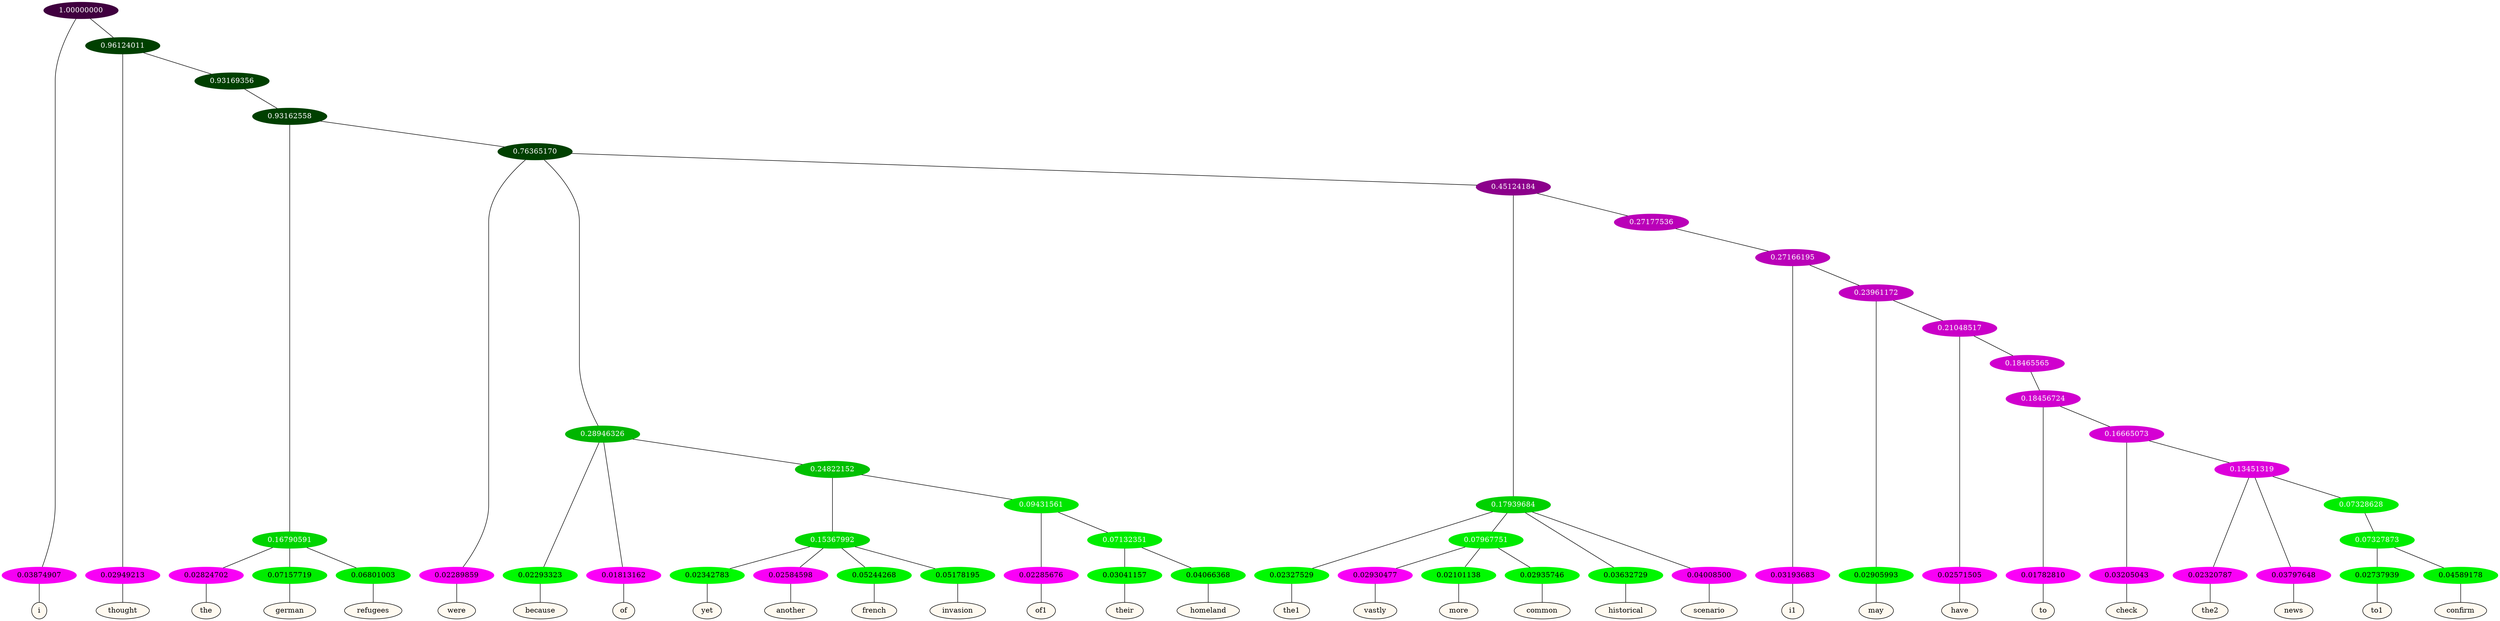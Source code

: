 graph {
	node [format=png height=0.15 nodesep=0.001 ordering=out overlap=prism overlap_scaling=0.01 ranksep=0.001 ratio=0.2 style=filled width=0.15]
	{
		rank=same
		a_w_1 [label=i color=black fillcolor=floralwhite style="filled,solid"]
		a_w_3 [label=thought color=black fillcolor=floralwhite style="filled,solid"]
		a_w_8 [label=the color=black fillcolor=floralwhite style="filled,solid"]
		a_w_9 [label=german color=black fillcolor=floralwhite style="filled,solid"]
		a_w_10 [label=refugees color=black fillcolor=floralwhite style="filled,solid"]
		a_w_11 [label=were color=black fillcolor=floralwhite style="filled,solid"]
		a_w_14 [label=because color=black fillcolor=floralwhite style="filled,solid"]
		a_w_15 [label=of color=black fillcolor=floralwhite style="filled,solid"]
		a_w_26 [label=yet color=black fillcolor=floralwhite style="filled,solid"]
		a_w_27 [label=another color=black fillcolor=floralwhite style="filled,solid"]
		a_w_28 [label=french color=black fillcolor=floralwhite style="filled,solid"]
		a_w_29 [label=invasion color=black fillcolor=floralwhite style="filled,solid"]
		a_w_30 [label=of1 color=black fillcolor=floralwhite style="filled,solid"]
		a_w_37 [label=their color=black fillcolor=floralwhite style="filled,solid"]
		a_w_38 [label=homeland color=black fillcolor=floralwhite style="filled,solid"]
		a_w_21 [label=the1 color=black fillcolor=floralwhite style="filled,solid"]
		a_w_32 [label=vastly color=black fillcolor=floralwhite style="filled,solid"]
		a_w_33 [label=more color=black fillcolor=floralwhite style="filled,solid"]
		a_w_34 [label=common color=black fillcolor=floralwhite style="filled,solid"]
		a_w_23 [label=historical color=black fillcolor=floralwhite style="filled,solid"]
		a_w_24 [label=scenario color=black fillcolor=floralwhite style="filled,solid"]
		a_w_35 [label=i1 color=black fillcolor=floralwhite style="filled,solid"]
		a_w_39 [label=may color=black fillcolor=floralwhite style="filled,solid"]
		a_w_41 [label=have color=black fillcolor=floralwhite style="filled,solid"]
		a_w_44 [label=to color=black fillcolor=floralwhite style="filled,solid"]
		a_w_46 [label=check color=black fillcolor=floralwhite style="filled,solid"]
		a_w_48 [label=the2 color=black fillcolor=floralwhite style="filled,solid"]
		a_w_49 [label=news color=black fillcolor=floralwhite style="filled,solid"]
		a_w_52 [label=to1 color=black fillcolor=floralwhite style="filled,solid"]
		a_w_53 [label=confirm color=black fillcolor=floralwhite style="filled,solid"]
	}
	a_n_1 -- a_w_1
	a_n_3 -- a_w_3
	a_n_8 -- a_w_8
	a_n_9 -- a_w_9
	a_n_10 -- a_w_10
	a_n_11 -- a_w_11
	a_n_14 -- a_w_14
	a_n_15 -- a_w_15
	a_n_26 -- a_w_26
	a_n_27 -- a_w_27
	a_n_28 -- a_w_28
	a_n_29 -- a_w_29
	a_n_30 -- a_w_30
	a_n_37 -- a_w_37
	a_n_38 -- a_w_38
	a_n_21 -- a_w_21
	a_n_32 -- a_w_32
	a_n_33 -- a_w_33
	a_n_34 -- a_w_34
	a_n_23 -- a_w_23
	a_n_24 -- a_w_24
	a_n_35 -- a_w_35
	a_n_39 -- a_w_39
	a_n_41 -- a_w_41
	a_n_44 -- a_w_44
	a_n_46 -- a_w_46
	a_n_48 -- a_w_48
	a_n_49 -- a_w_49
	a_n_52 -- a_w_52
	a_n_53 -- a_w_53
	{
		rank=same
		a_n_1 [label=0.03874907 color="0.835 1.000 0.961" fontcolor=black]
		a_n_3 [label=0.02949213 color="0.835 1.000 0.971" fontcolor=black]
		a_n_8 [label=0.02824702 color="0.835 1.000 0.972" fontcolor=black]
		a_n_9 [label=0.07157719 color="0.334 1.000 0.928" fontcolor=black]
		a_n_10 [label=0.06801003 color="0.334 1.000 0.932" fontcolor=black]
		a_n_11 [label=0.02289859 color="0.835 1.000 0.977" fontcolor=black]
		a_n_14 [label=0.02293323 color="0.334 1.000 0.977" fontcolor=black]
		a_n_15 [label=0.01813162 color="0.835 1.000 0.982" fontcolor=black]
		a_n_26 [label=0.02342783 color="0.334 1.000 0.977" fontcolor=black]
		a_n_27 [label=0.02584598 color="0.835 1.000 0.974" fontcolor=black]
		a_n_28 [label=0.05244268 color="0.334 1.000 0.948" fontcolor=black]
		a_n_29 [label=0.05178195 color="0.334 1.000 0.948" fontcolor=black]
		a_n_30 [label=0.02285676 color="0.835 1.000 0.977" fontcolor=black]
		a_n_37 [label=0.03041157 color="0.334 1.000 0.970" fontcolor=black]
		a_n_38 [label=0.04066368 color="0.334 1.000 0.959" fontcolor=black]
		a_n_21 [label=0.02327529 color="0.334 1.000 0.977" fontcolor=black]
		a_n_32 [label=0.02930477 color="0.835 1.000 0.971" fontcolor=black]
		a_n_33 [label=0.02101138 color="0.334 1.000 0.979" fontcolor=black]
		a_n_34 [label=0.02935746 color="0.334 1.000 0.971" fontcolor=black]
		a_n_23 [label=0.03632729 color="0.334 1.000 0.964" fontcolor=black]
		a_n_24 [label=0.04008500 color="0.835 1.000 0.960" fontcolor=black]
		a_n_35 [label=0.03193683 color="0.835 1.000 0.968" fontcolor=black]
		a_n_39 [label=0.02905993 color="0.334 1.000 0.971" fontcolor=black]
		a_n_41 [label=0.02571505 color="0.835 1.000 0.974" fontcolor=black]
		a_n_44 [label=0.01782810 color="0.835 1.000 0.982" fontcolor=black]
		a_n_46 [label=0.03205043 color="0.835 1.000 0.968" fontcolor=black]
		a_n_48 [label=0.02320787 color="0.835 1.000 0.977" fontcolor=black]
		a_n_49 [label=0.03797648 color="0.835 1.000 0.962" fontcolor=black]
		a_n_52 [label=0.02737939 color="0.334 1.000 0.973" fontcolor=black]
		a_n_53 [label=0.04589178 color="0.334 1.000 0.954" fontcolor=black]
	}
	a_n_0 [label=1.00000000 color="0.835 1.000 0.250" fontcolor=grey99]
	a_n_0 -- a_n_1
	a_n_2 [label=0.96124011 color="0.334 1.000 0.250" fontcolor=grey99]
	a_n_0 -- a_n_2
	a_n_2 -- a_n_3
	a_n_4 [label=0.93169356 color="0.334 1.000 0.250" fontcolor=grey99]
	a_n_2 -- a_n_4
	a_n_5 [label=0.93162558 color="0.334 1.000 0.250" fontcolor=grey99]
	a_n_4 -- a_n_5
	a_n_6 [label=0.16790591 color="0.334 1.000 0.832" fontcolor=grey99]
	a_n_5 -- a_n_6
	a_n_7 [label=0.76365170 color="0.334 1.000 0.250" fontcolor=grey99]
	a_n_5 -- a_n_7
	a_n_6 -- a_n_8
	a_n_6 -- a_n_9
	a_n_6 -- a_n_10
	a_n_7 -- a_n_11
	a_n_12 [label=0.28946326 color="0.334 1.000 0.711" fontcolor=grey99]
	a_n_7 -- a_n_12
	a_n_13 [label=0.45124184 color="0.835 1.000 0.549" fontcolor=grey99]
	a_n_7 -- a_n_13
	a_n_12 -- a_n_14
	a_n_12 -- a_n_15
	a_n_16 [label=0.24822152 color="0.334 1.000 0.752" fontcolor=grey99]
	a_n_12 -- a_n_16
	a_n_17 [label=0.17939684 color="0.334 1.000 0.821" fontcolor=grey99]
	a_n_13 -- a_n_17
	a_n_18 [label=0.27177536 color="0.835 1.000 0.728" fontcolor=grey99]
	a_n_13 -- a_n_18
	a_n_19 [label=0.15367992 color="0.334 1.000 0.846" fontcolor=grey99]
	a_n_16 -- a_n_19
	a_n_20 [label=0.09431561 color="0.334 1.000 0.906" fontcolor=grey99]
	a_n_16 -- a_n_20
	a_n_17 -- a_n_21
	a_n_22 [label=0.07967751 color="0.334 1.000 0.920" fontcolor=grey99]
	a_n_17 -- a_n_22
	a_n_17 -- a_n_23
	a_n_17 -- a_n_24
	a_n_25 [label=0.27166195 color="0.835 1.000 0.728" fontcolor=grey99]
	a_n_18 -- a_n_25
	a_n_19 -- a_n_26
	a_n_19 -- a_n_27
	a_n_19 -- a_n_28
	a_n_19 -- a_n_29
	a_n_20 -- a_n_30
	a_n_31 [label=0.07132351 color="0.334 1.000 0.929" fontcolor=grey99]
	a_n_20 -- a_n_31
	a_n_22 -- a_n_32
	a_n_22 -- a_n_33
	a_n_22 -- a_n_34
	a_n_25 -- a_n_35
	a_n_36 [label=0.23961172 color="0.835 1.000 0.760" fontcolor=grey99]
	a_n_25 -- a_n_36
	a_n_31 -- a_n_37
	a_n_31 -- a_n_38
	a_n_36 -- a_n_39
	a_n_40 [label=0.21048517 color="0.835 1.000 0.790" fontcolor=grey99]
	a_n_36 -- a_n_40
	a_n_40 -- a_n_41
	a_n_42 [label=0.18465565 color="0.835 1.000 0.815" fontcolor=grey99]
	a_n_40 -- a_n_42
	a_n_43 [label=0.18456724 color="0.835 1.000 0.815" fontcolor=grey99]
	a_n_42 -- a_n_43
	a_n_43 -- a_n_44
	a_n_45 [label=0.16665073 color="0.835 1.000 0.833" fontcolor=grey99]
	a_n_43 -- a_n_45
	a_n_45 -- a_n_46
	a_n_47 [label=0.13451319 color="0.835 1.000 0.865" fontcolor=grey99]
	a_n_45 -- a_n_47
	a_n_47 -- a_n_48
	a_n_47 -- a_n_49
	a_n_50 [label=0.07328628 color="0.334 1.000 0.927" fontcolor=grey99]
	a_n_47 -- a_n_50
	a_n_51 [label=0.07327873 color="0.334 1.000 0.927" fontcolor=grey99]
	a_n_50 -- a_n_51
	a_n_51 -- a_n_52
	a_n_51 -- a_n_53
}

